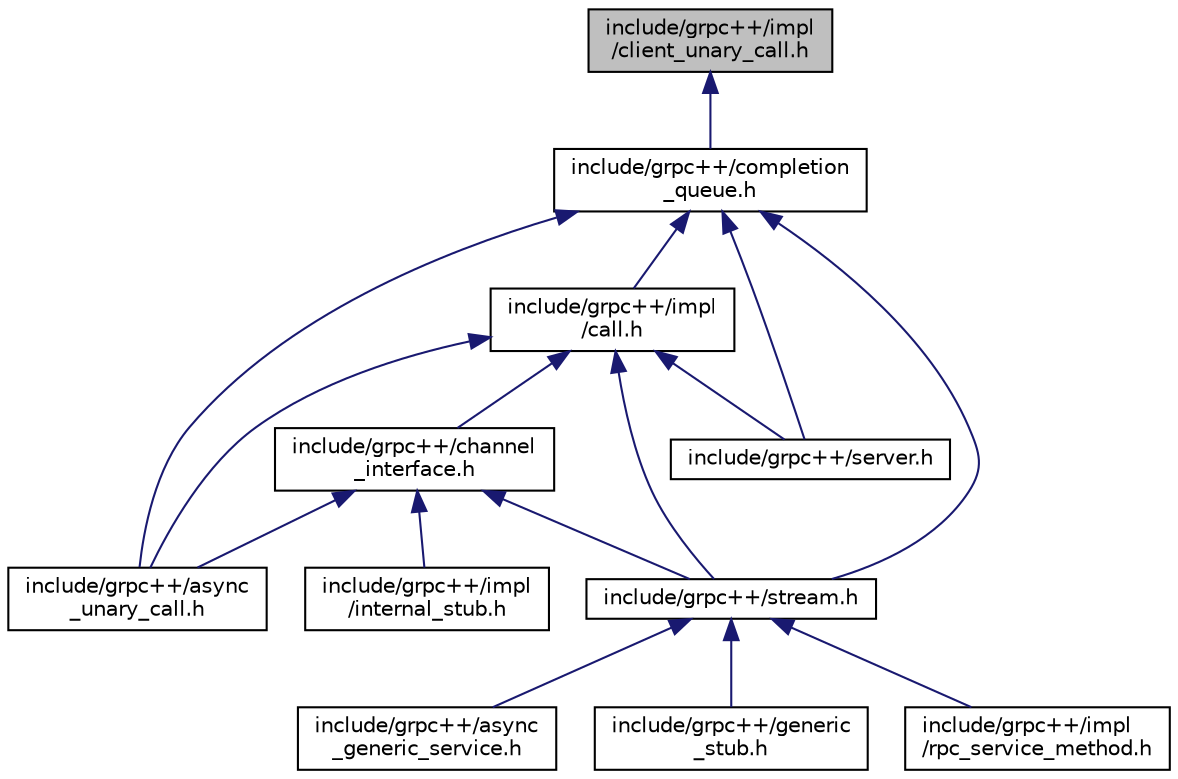 digraph "include/grpc++/impl/client_unary_call.h"
{
  edge [fontname="Helvetica",fontsize="10",labelfontname="Helvetica",labelfontsize="10"];
  node [fontname="Helvetica",fontsize="10",shape=record];
  Node1 [label="include/grpc++/impl\l/client_unary_call.h",height=0.2,width=0.4,color="black", fillcolor="grey75", style="filled", fontcolor="black"];
  Node1 -> Node2 [dir="back",color="midnightblue",fontsize="10",style="solid",fontname="Helvetica"];
  Node2 [label="include/grpc++/completion\l_queue.h",height=0.2,width=0.4,color="black", fillcolor="white", style="filled",URL="$completion__queue_8h.html"];
  Node2 -> Node3 [dir="back",color="midnightblue",fontsize="10",style="solid",fontname="Helvetica"];
  Node3 [label="include/grpc++/async\l_unary_call.h",height=0.2,width=0.4,color="black", fillcolor="white", style="filled",URL="$async__unary__call_8h.html"];
  Node2 -> Node4 [dir="back",color="midnightblue",fontsize="10",style="solid",fontname="Helvetica"];
  Node4 [label="include/grpc++/impl\l/call.h",height=0.2,width=0.4,color="black", fillcolor="white", style="filled",URL="$call_8h.html"];
  Node4 -> Node3 [dir="back",color="midnightblue",fontsize="10",style="solid",fontname="Helvetica"];
  Node4 -> Node5 [dir="back",color="midnightblue",fontsize="10",style="solid",fontname="Helvetica"];
  Node5 [label="include/grpc++/channel\l_interface.h",height=0.2,width=0.4,color="black", fillcolor="white", style="filled",URL="$channel__interface_8h.html"];
  Node5 -> Node3 [dir="back",color="midnightblue",fontsize="10",style="solid",fontname="Helvetica"];
  Node5 -> Node6 [dir="back",color="midnightblue",fontsize="10",style="solid",fontname="Helvetica"];
  Node6 [label="include/grpc++/impl\l/internal_stub.h",height=0.2,width=0.4,color="black", fillcolor="white", style="filled",URL="$internal__stub_8h.html"];
  Node5 -> Node7 [dir="back",color="midnightblue",fontsize="10",style="solid",fontname="Helvetica"];
  Node7 [label="include/grpc++/stream.h",height=0.2,width=0.4,color="black", fillcolor="white", style="filled",URL="$stream_8h.html"];
  Node7 -> Node8 [dir="back",color="midnightblue",fontsize="10",style="solid",fontname="Helvetica"];
  Node8 [label="include/grpc++/async\l_generic_service.h",height=0.2,width=0.4,color="black", fillcolor="white", style="filled",URL="$async__generic__service_8h.html"];
  Node7 -> Node9 [dir="back",color="midnightblue",fontsize="10",style="solid",fontname="Helvetica"];
  Node9 [label="include/grpc++/generic\l_stub.h",height=0.2,width=0.4,color="black", fillcolor="white", style="filled",URL="$generic__stub_8h.html"];
  Node7 -> Node10 [dir="back",color="midnightblue",fontsize="10",style="solid",fontname="Helvetica"];
  Node10 [label="include/grpc++/impl\l/rpc_service_method.h",height=0.2,width=0.4,color="black", fillcolor="white", style="filled",URL="$rpc__service__method_8h.html"];
  Node4 -> Node11 [dir="back",color="midnightblue",fontsize="10",style="solid",fontname="Helvetica"];
  Node11 [label="include/grpc++/server.h",height=0.2,width=0.4,color="black", fillcolor="white", style="filled",URL="$server_8h.html"];
  Node4 -> Node7 [dir="back",color="midnightblue",fontsize="10",style="solid",fontname="Helvetica"];
  Node2 -> Node11 [dir="back",color="midnightblue",fontsize="10",style="solid",fontname="Helvetica"];
  Node2 -> Node7 [dir="back",color="midnightblue",fontsize="10",style="solid",fontname="Helvetica"];
}
